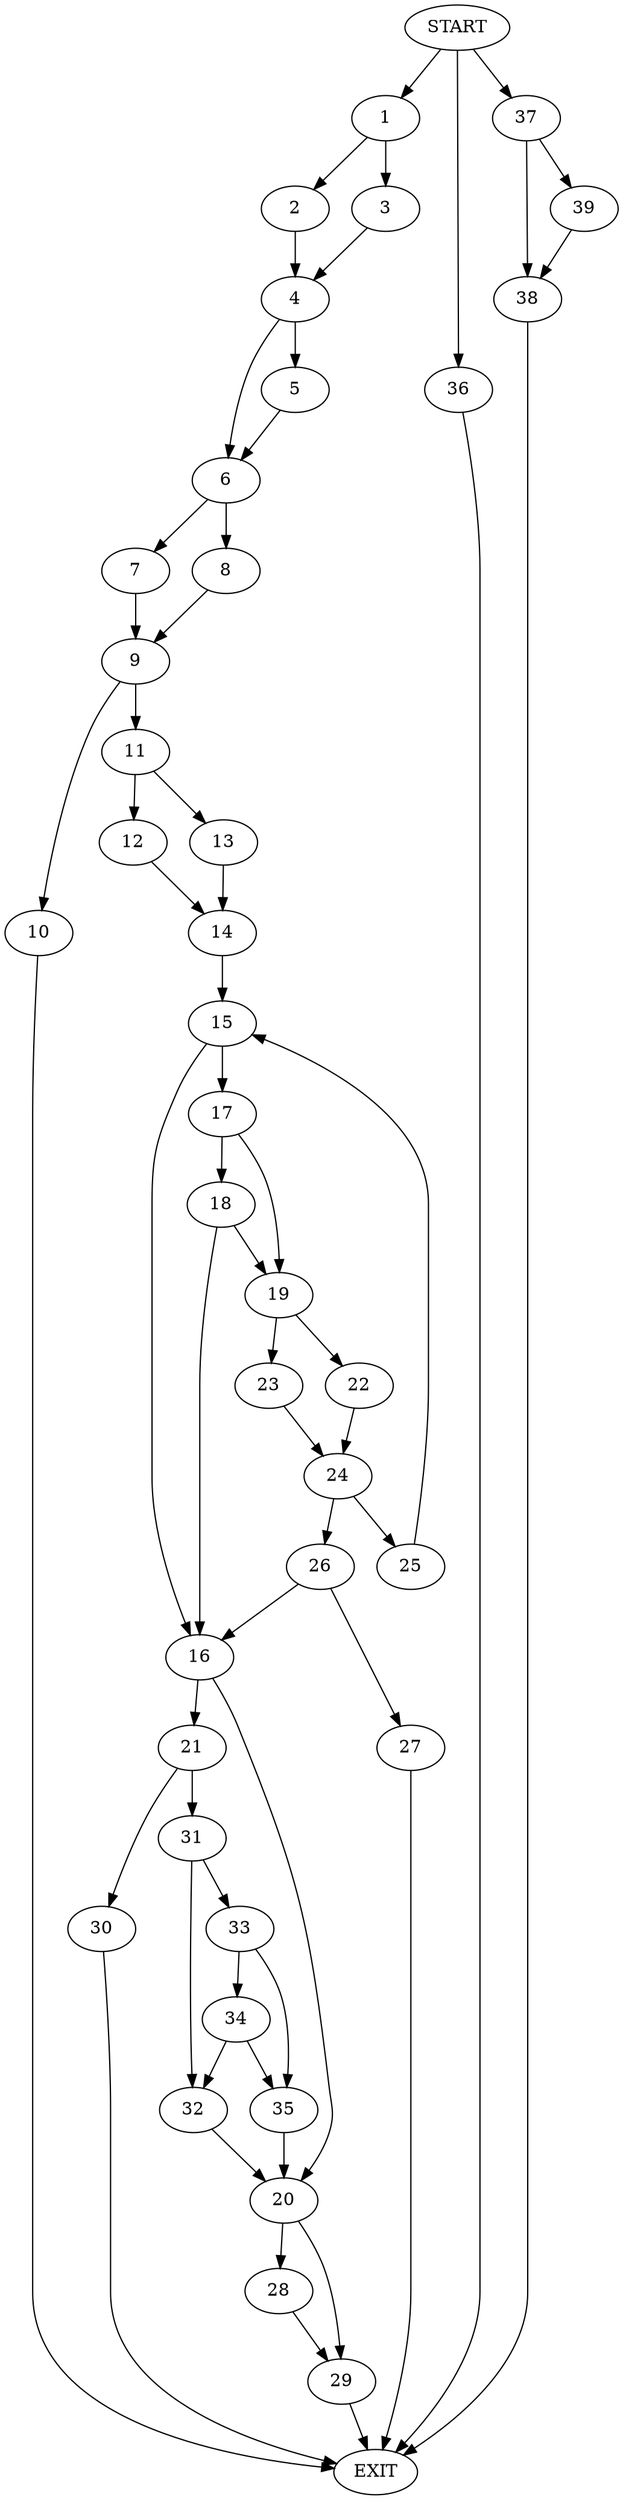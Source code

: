 digraph {
0 [label="START"]
40 [label="EXIT"]
0 -> 1
1 -> 2
1 -> 3
2 -> 4
3 -> 4
4 -> 5
4 -> 6
5 -> 6
6 -> 7
6 -> 8
7 -> 9
8 -> 9
9 -> 10
9 -> 11
10 -> 40
11 -> 12
11 -> 13
13 -> 14
12 -> 14
14 -> 15
15 -> 16
15 -> 17
17 -> 18
17 -> 19
16 -> 20
16 -> 21
19 -> 22
19 -> 23
18 -> 16
18 -> 19
23 -> 24
22 -> 24
24 -> 25
24 -> 26
25 -> 15
26 -> 16
26 -> 27
27 -> 40
20 -> 28
20 -> 29
21 -> 30
21 -> 31
31 -> 32
31 -> 33
30 -> 40
32 -> 20
33 -> 34
33 -> 35
35 -> 20
34 -> 32
34 -> 35
29 -> 40
28 -> 29
0 -> 36
36 -> 40
0 -> 37
37 -> 38
37 -> 39
39 -> 38
38 -> 40
}
